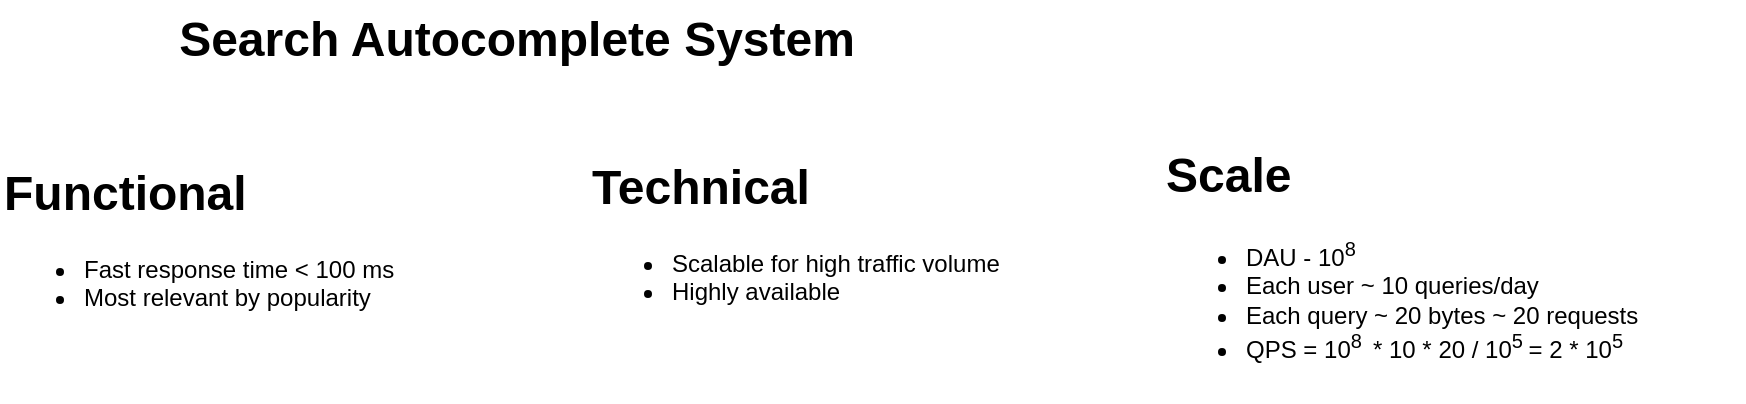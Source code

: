 <mxfile version="26.2.8">
  <diagram name="Page-1" id="VdUdCAZFPob1FGJ-weKo">
    <mxGraphModel dx="585" dy="591" grid="0" gridSize="10" guides="1" tooltips="1" connect="1" arrows="1" fold="1" page="0" pageScale="1" pageWidth="850" pageHeight="1100" math="0" shadow="0">
      <root>
        <mxCell id="0" />
        <mxCell id="1" parent="0" />
        <mxCell id="SVZKJTotKNkgLv5dAi7p-93" value="&lt;h1 style=&quot;margin-top: 0px;&quot;&gt;Functional&lt;/h1&gt;&lt;p&gt;&lt;/p&gt;&lt;ul&gt;&lt;li&gt;Fast response time &amp;lt; 100 ms&lt;br&gt;&lt;/li&gt;&lt;li&gt;Most relevant by popularity&lt;br&gt;&lt;/li&gt;&lt;/ul&gt;&lt;p&gt;&lt;/p&gt;" style="text;html=1;whiteSpace=wrap;overflow=hidden;rounded=0;" parent="1" vertex="1">
          <mxGeometry x="140" y="277" width="239" height="120" as="geometry" />
        </mxCell>
        <mxCell id="_Xknqcp8Q2KG7VRMnHkf-2" value="&lt;h1 style=&quot;margin-top: 0px;&quot;&gt;Technical&lt;/h1&gt;&lt;p&gt;&lt;/p&gt;&lt;ul&gt;&lt;li&gt;Scalable for high traffic volume&lt;br&gt;&lt;/li&gt;&lt;li&gt;Highly available&lt;br&gt;&lt;/li&gt;&lt;/ul&gt;&lt;p&gt;&lt;/p&gt;" style="text;html=1;whiteSpace=wrap;overflow=hidden;rounded=0;" vertex="1" parent="1">
          <mxGeometry x="434" y="274" width="239" height="120" as="geometry" />
        </mxCell>
        <mxCell id="_Xknqcp8Q2KG7VRMnHkf-3" value="Search Autocomplete System" style="text;strokeColor=none;fillColor=none;html=1;fontSize=24;fontStyle=1;verticalAlign=middle;align=center;" vertex="1" parent="1">
          <mxGeometry x="348" y="201" width="100" height="40" as="geometry" />
        </mxCell>
        <mxCell id="_Xknqcp8Q2KG7VRMnHkf-5" value="&lt;h1 style=&quot;margin-top: 0px;&quot;&gt;Scale&lt;/h1&gt;&lt;p&gt;&lt;/p&gt;&lt;ul&gt;&lt;li&gt;DAU - 10&lt;sup&gt;8&amp;nbsp;&lt;/sup&gt;&lt;/li&gt;&lt;li&gt;Each user ~ 10 queries/day&lt;/li&gt;&lt;li&gt;Each query ~ 20 bytes ~ 20 requests&lt;/li&gt;&lt;li&gt;QPS = 10&lt;sup&gt;8 &amp;nbsp;&lt;/sup&gt;* 10 * 20 / 10&lt;sup&gt;5 &lt;/sup&gt;= 2 * 10&lt;sup&gt;5&lt;/sup&gt;&amp;nbsp;&lt;/li&gt;&lt;/ul&gt;&lt;p&gt;&lt;/p&gt;" style="text;html=1;whiteSpace=wrap;overflow=hidden;rounded=0;" vertex="1" parent="1">
          <mxGeometry x="721" y="268" width="291" height="131" as="geometry" />
        </mxCell>
      </root>
    </mxGraphModel>
  </diagram>
</mxfile>

